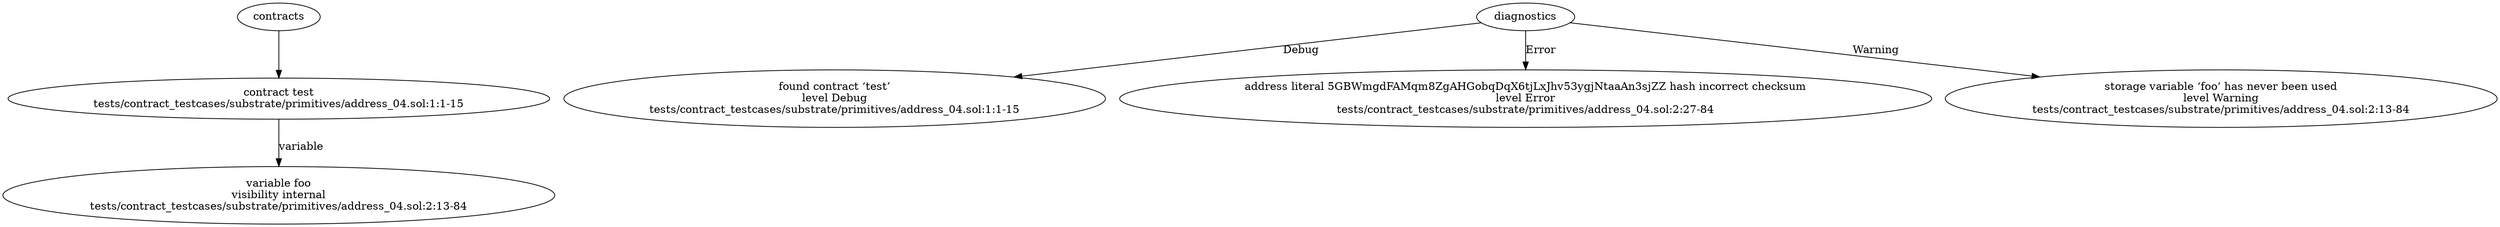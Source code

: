 strict digraph "tests/contract_testcases/substrate/primitives/address_04.sol" {
	contract [label="contract test\ntests/contract_testcases/substrate/primitives/address_04.sol:1:1-15"]
	var [label="variable foo\nvisibility internal\ntests/contract_testcases/substrate/primitives/address_04.sol:2:13-84"]
	diagnostic [label="found contract ‘test’\nlevel Debug\ntests/contract_testcases/substrate/primitives/address_04.sol:1:1-15"]
	diagnostic_6 [label="address literal 5GBWmgdFAMqm8ZgAHGobqDqX6tjLxJhv53ygjNtaaAn3sjZZ hash incorrect checksum\nlevel Error\ntests/contract_testcases/substrate/primitives/address_04.sol:2:27-84"]
	diagnostic_7 [label="storage variable ‘foo‘ has never been used\nlevel Warning\ntests/contract_testcases/substrate/primitives/address_04.sol:2:13-84"]
	contracts -> contract
	contract -> var [label="variable"]
	diagnostics -> diagnostic [label="Debug"]
	diagnostics -> diagnostic_6 [label="Error"]
	diagnostics -> diagnostic_7 [label="Warning"]
}
